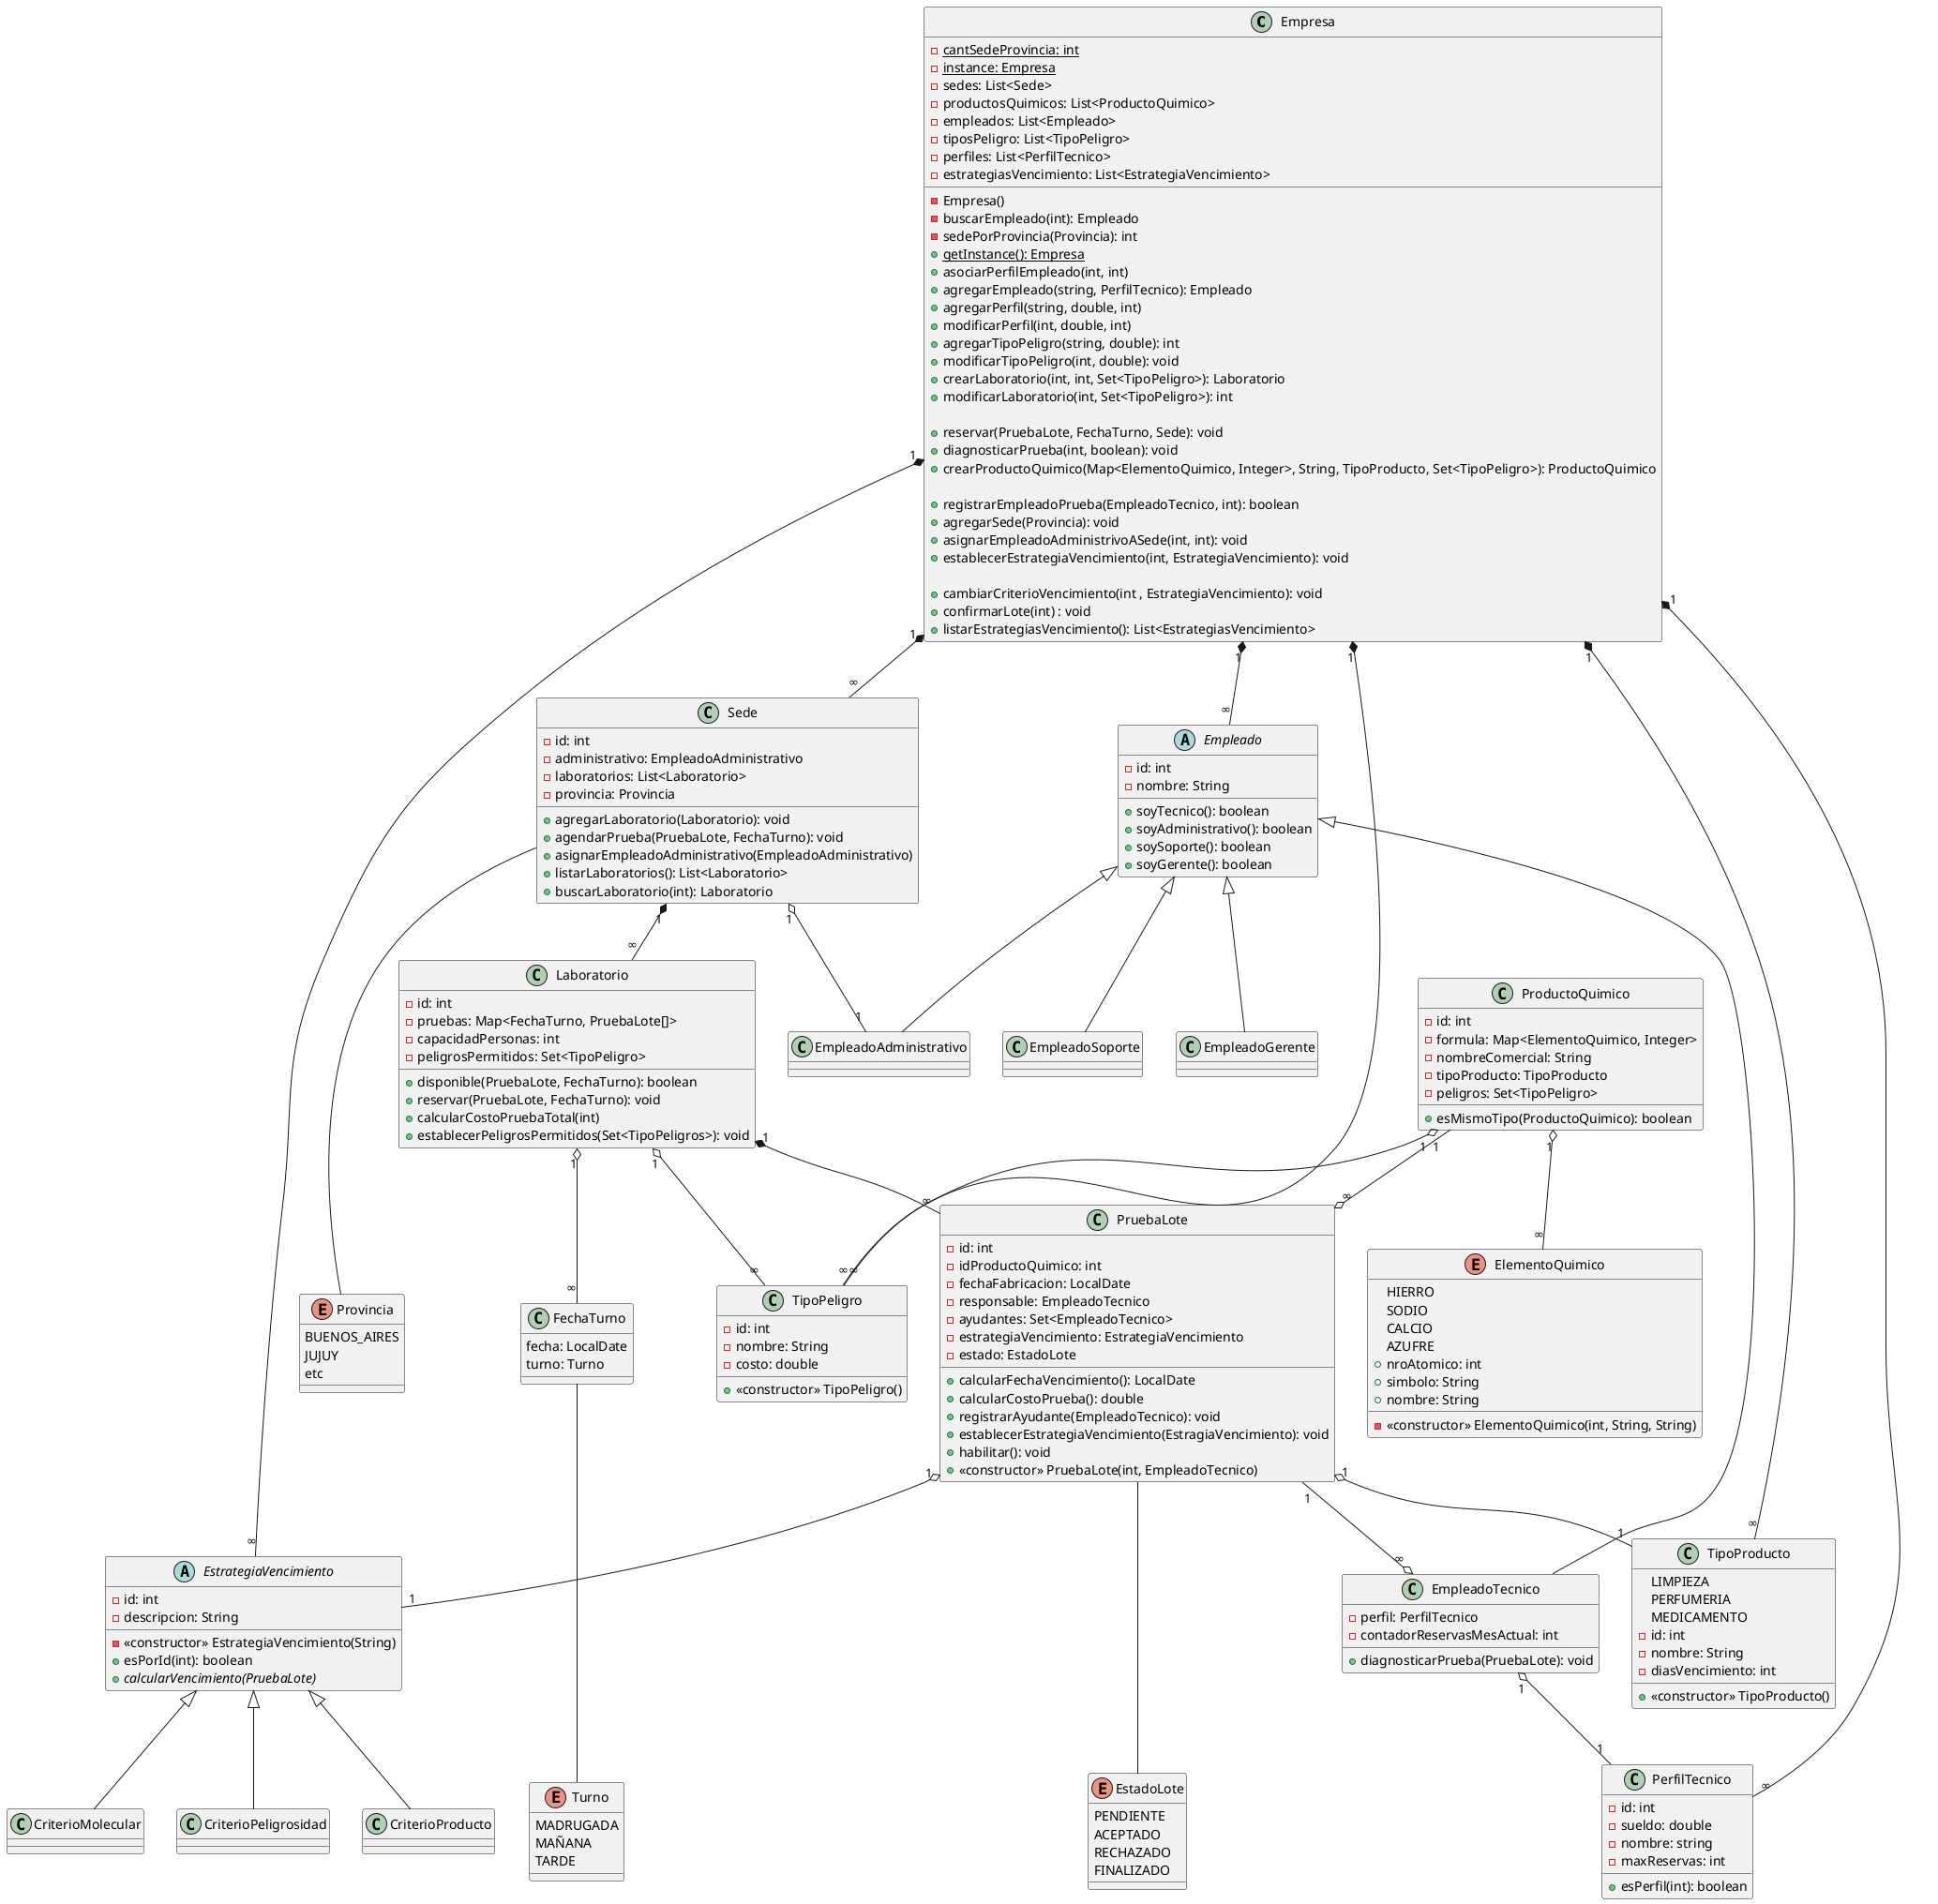@startuml

class Empresa {
  {static} - cantSedeProvincia: int
  {static} - instance: Empresa
  - Empresa()
  - sedes: List<Sede>
  - productosQuimicos: List<ProductoQuimico>
  - empleados: List<Empleado>
  - tiposPeligro: List<TipoPeligro>
  - perfiles: List<PerfilTecnico>
  - estrategiasVencimiento: List<EstrategiaVencimiento>
  
  - buscarEmpleado(int): Empleado
  - sedePorProvincia(Provincia): int
  {static} + getInstance(): Empresa
  /' Empleado administrativo '/
  + asociarPerfilEmpleado(int, int) /'id de perfil, id de empleado'/
  + agregarEmpleado(string, PerfilTecnico): Empleado
  + agregarPerfil(string, double, int) /'nombrePuesto, sueldo, maxReservas'/
  + modificarPerfil(int, double, int) /'idPuesto, sueldo, maxReservas'/
  + agregarTipoPeligro(string, double): int
  + modificarTipoPeligro(int, double): void
  + crearLaboratorio(int, int, Set<TipoPeligro>): Laboratorio /'idSede, capacidadPersonas'/
  + modificarLaboratorio(int, Set<TipoPeligro>): int /'capacidadPersonas'/

  /' Empleado tecnico '/
  + reservar(PruebaLote, FechaTurno, Sede): void
  + diagnosticarPrueba(int, boolean): void /'idLote, aprobacion'/
  + crearProductoQuimico(Map<ElementoQuimico, Integer>, String, TipoProducto, Set<TipoPeligro>): ProductoQuimico
  
  + registrarEmpleadoPrueba(EmpleadoTecnico, int): boolean /'id de prueba'/
  + agregarSede(Provincia): void
  + asignarEmpleadoAdministrivoASede(int, int): void /'idSede, idEmpleado'/
  + establecerEstrategiaVencimiento(int, EstrategiaVencimiento): void /'id de prueba'/
  
  /' Gerente '/
  + cambiarCriterioVencimiento(int , EstrategiaVencimiento): void /'idLote'/
  + confirmarLote(int) : void /'idLote'/
  + listarEstrategiasVencimiento(): List<EstrategiasVencimiento>
}

class Sede {
  - id: int
  - administrativo: EmpleadoAdministrativo
  - laboratorios: List<Laboratorio>
  - provincia: Provincia

  + agregarLaboratorio(Laboratorio): void
  + agendarPrueba(PruebaLote, FechaTurno): void
  + asignarEmpleadoAdministrativo(EmpleadoAdministrativo)
  + listarLaboratorios(): List<Laboratorio>
  + buscarLaboratorio(int): Laboratorio
}

enum Provincia {
  BUENOS_AIRES
  JUJUY
  etc
}

class ProductoQuimico {
  - id: int
  - formula: Map<ElementoQuimico, Integer>
  - nombreComercial: String
  - tipoProducto: TipoProducto
  - peligros: Set<TipoPeligro>

  + esMismoTipo(ProductoQuimico): boolean
}

class PruebaLote {
  - id: int
  - idProductoQuimico: int
  - fechaFabricacion: LocalDate
  - responsable: EmpleadoTecnico
  - ayudantes: Set<EmpleadoTecnico>
  - estrategiaVencimiento: EstrategiaVencimiento
  - estado: EstadoLote
  + calcularFechaVencimiento(): LocalDate
  + calcularCostoPrueba(): double
  + registrarAyudante(EmpleadoTecnico): void
  + establecerEstrategiaVencimiento(EstragiaVencimiento): void
  + habilitar(): void
  + <<constructor>> PruebaLote(int, EmpleadoTecnico)
}

abstract class EstrategiaVencimiento {
  - id: int
  - descripcion: String
  - <<constructor>> EstrategiaVencimiento(String) /'descripcion'/
  + esPorId(int): boolean
  + {abstract} calcularVencimiento(PruebaLote)
}

class CriterioPeligrosidad extends EstrategiaVencimiento {}
class CriterioProducto extends EstrategiaVencimiento {}
class CriterioMolecular extends EstrategiaVencimiento {}


enum TipoProducto {
  LIMPIEZA
  PERFUMERIA
  MEDICAMENTO
}

enum EstadoLote {
  PENDIENTE
  ACEPTADO
  RECHAZADO
  FINALIZADO
}

enum Turno {
  '0 a 6hs'
  MADRUGADA
  '8 a 14hs'
  MAÑANA
  '16 a 22hs'
  TARDE
}

enum ElementoQuimico {
  HIERRO
  SODIO
  CALCIO
  AZUFRE
  + nroAtomico: int
  + simbolo: String
  + nombre: String
  - << constructor >> ElementoQuimico(int, String, String)
}

abstract class Empleado {
  - id: int
  - nombre: String

  + soyTecnico(): boolean
  + soyAdministrativo(): boolean
  + soySoporte(): boolean
  + soyGerente(): boolean
}

'Edita todo lo relacionado con los puestos y gesetion del sistema (SysAdmin)
class EmpleadoSoporte extends Empleado {}

'Encargado de habilitar los empleados y laboratorios para las sedes
class EmpleadoAdministrativo extends Empleado {}

'Encargado de habilitar lotes y cambiar criterios de vencimiento
class EmpleadoGerente extends Empleado {}

'Encargado de realizar pruebas/reservas
class EmpleadoTecnico extends Empleado {
  - perfil: PerfilTecnico
  - contadorReservasMesActual: int
  + diagnosticarPrueba(PruebaLote): void
  
}

class PerfilTecnico {
  - id: int
  - sueldo: double
  - nombre: string
  - maxReservas: int
  + esPerfil(int): boolean /'idPerfil'/
}

' Se puede reservar si: '
' - Cantidad de personas de mi prueba es <= la cantidad personas que tiene la prueba'
'   ya existente '
' - Toxicidades sean compatibles entre producto y laboratorio '
' - Tipo de producto compatible entre pruebas '
class Laboratorio {
  - id: int
  - pruebas: Map<FechaTurno, PruebaLote[]>
  - capacidadPersonas: int
  - peligrosPermitidos: Set<TipoPeligro>
  'disponible devuelve true si hay una lugar disponible para una nueva prueba y,
  'en caso de haber otra prueba en curso, si el producto es compatible con mi prueba'
  + disponible(PruebaLote, FechaTurno): boolean
  + reservar(PruebaLote, FechaTurno): void
  + calcularCostoPruebaTotal(int)
  + establecerPeligrosPermitidos(Set<TipoPeligros>): void
}

class FechaTurno {
  fecha: LocalDate
  turno: Turno
}

class TipoPeligro {
  - id: int
  - nombre: String
  - costo: double
  + <<constructor>> TipoPeligro()
}
class TipoProducto  {
	- id: int
	-nombre: String
	-diasVencimiento: int
  + <<constructor>> TipoProducto()
}

Empresa "1" *--	"∞" Sede
Sede "1" *-- "∞" Laboratorio
Sede --- Provincia
Laboratorio "1" o-- "∞" TipoPeligro
Empresa "1" *-- "∞" TipoPeligro
Empresa "1" *-- "∞" TipoProducto
ProductoQuimico "1" o-- "∞" TipoPeligro
ProductoQuimico "1" --o "∞" PruebaLote
PruebaLote --- EstadoLote
Laboratorio "1" o-- "∞" FechaTurno
FechaTurno --- Turno
Laboratorio "1" *-- "∞" PruebaLote
ProductoQuimico "1" o-- "∞" ElementoQuimico
Empresa "1" *-- "∞" Empleado
PruebaLote "1" o-- "1" EstrategiaVencimiento
EmpleadoTecnico "1" o-- "1" PerfilTecnico
Empresa "1" *-- "∞" PerfilTecnico
Sede "1" o-- "1" EmpleadoAdministrativo
PruebaLote "1" --o "∞" EmpleadoTecnico
Empresa "1" *-- "∞" EstrategiaVencimiento
PruebaLote "1" o-- "1" TipoProducto

@enduml
